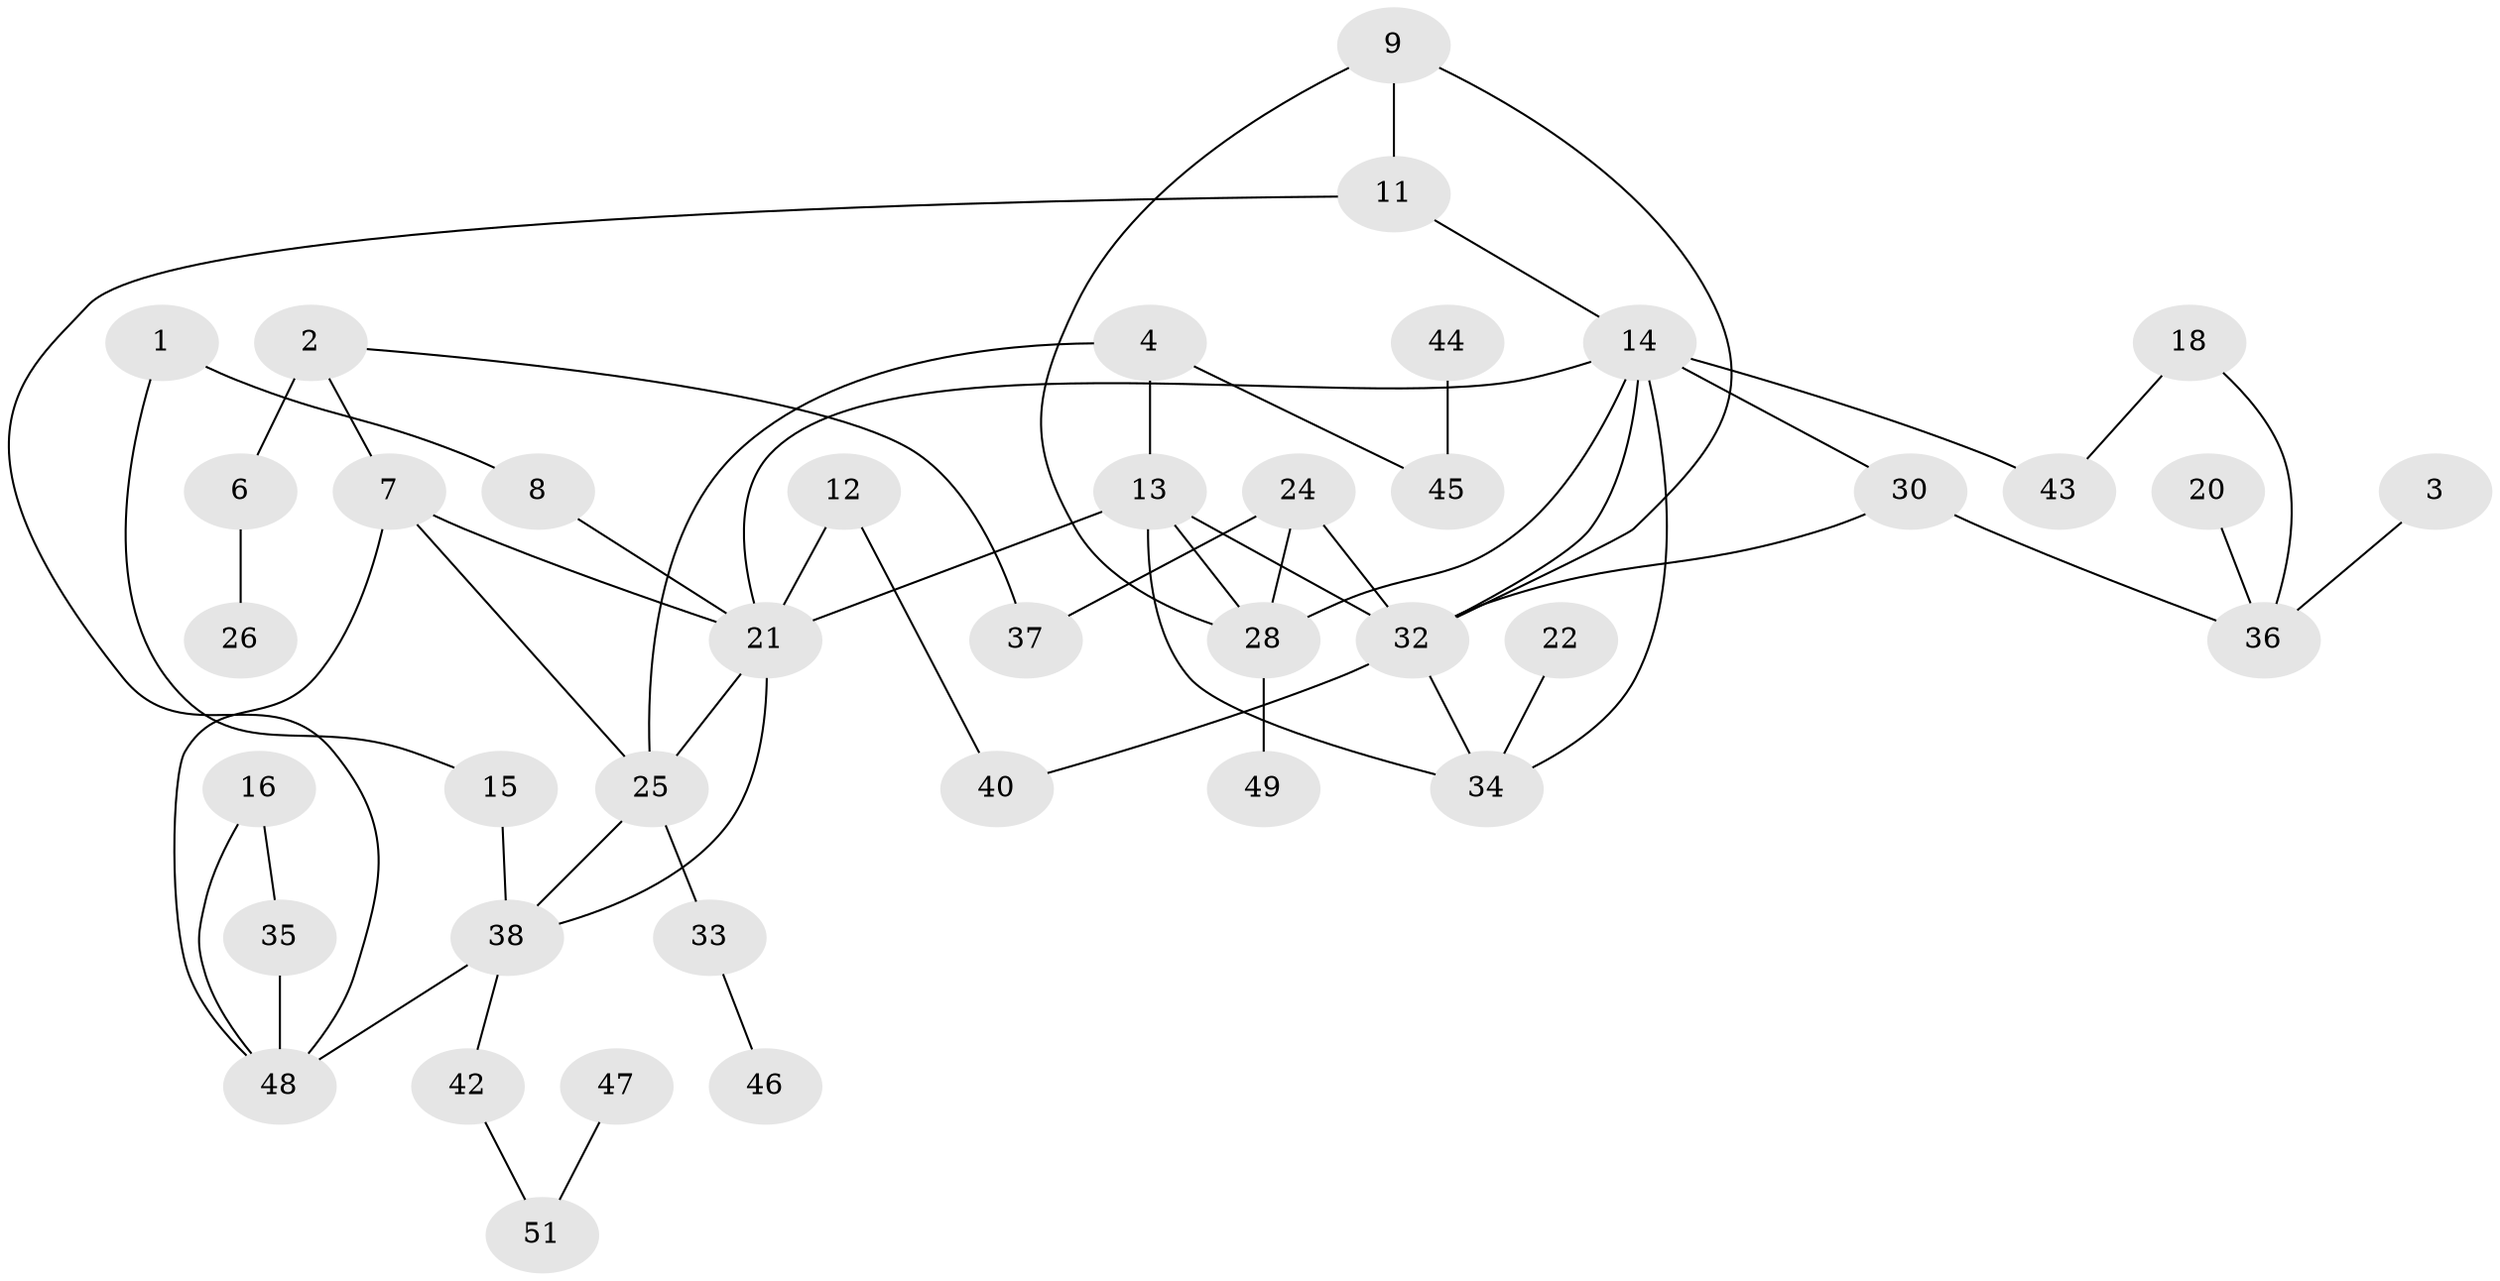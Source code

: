 // original degree distribution, {1: 0.2524271844660194, 2: 0.36893203883495146, 0: 0.08737864077669903, 5: 0.06796116504854369, 6: 0.009708737864077669, 3: 0.10679611650485436, 4: 0.10679611650485436}
// Generated by graph-tools (version 1.1) at 2025/33/03/09/25 02:33:48]
// undirected, 40 vertices, 57 edges
graph export_dot {
graph [start="1"]
  node [color=gray90,style=filled];
  1;
  2;
  3;
  4;
  6;
  7;
  8;
  9;
  11;
  12;
  13;
  14;
  15;
  16;
  18;
  20;
  21;
  22;
  24;
  25;
  26;
  28;
  30;
  32;
  33;
  34;
  35;
  36;
  37;
  38;
  40;
  42;
  43;
  44;
  45;
  46;
  47;
  48;
  49;
  51;
  1 -- 8 [weight=1.0];
  1 -- 15 [weight=1.0];
  2 -- 6 [weight=3.0];
  2 -- 7 [weight=1.0];
  2 -- 37 [weight=1.0];
  3 -- 36 [weight=1.0];
  4 -- 13 [weight=2.0];
  4 -- 25 [weight=3.0];
  4 -- 45 [weight=1.0];
  6 -- 26 [weight=1.0];
  7 -- 21 [weight=1.0];
  7 -- 25 [weight=1.0];
  7 -- 48 [weight=1.0];
  8 -- 21 [weight=1.0];
  9 -- 11 [weight=1.0];
  9 -- 28 [weight=1.0];
  9 -- 32 [weight=1.0];
  11 -- 14 [weight=1.0];
  11 -- 48 [weight=1.0];
  12 -- 21 [weight=1.0];
  12 -- 40 [weight=1.0];
  13 -- 21 [weight=1.0];
  13 -- 28 [weight=1.0];
  13 -- 32 [weight=1.0];
  13 -- 34 [weight=1.0];
  14 -- 21 [weight=1.0];
  14 -- 28 [weight=1.0];
  14 -- 30 [weight=1.0];
  14 -- 32 [weight=1.0];
  14 -- 34 [weight=1.0];
  14 -- 43 [weight=1.0];
  15 -- 38 [weight=1.0];
  16 -- 35 [weight=1.0];
  16 -- 48 [weight=1.0];
  18 -- 36 [weight=1.0];
  18 -- 43 [weight=1.0];
  20 -- 36 [weight=1.0];
  21 -- 25 [weight=1.0];
  21 -- 38 [weight=1.0];
  22 -- 34 [weight=1.0];
  24 -- 28 [weight=1.0];
  24 -- 32 [weight=2.0];
  24 -- 37 [weight=1.0];
  25 -- 33 [weight=1.0];
  25 -- 38 [weight=1.0];
  28 -- 49 [weight=1.0];
  30 -- 32 [weight=1.0];
  30 -- 36 [weight=1.0];
  32 -- 34 [weight=1.0];
  32 -- 40 [weight=1.0];
  33 -- 46 [weight=1.0];
  35 -- 48 [weight=1.0];
  38 -- 42 [weight=1.0];
  38 -- 48 [weight=1.0];
  42 -- 51 [weight=1.0];
  44 -- 45 [weight=1.0];
  47 -- 51 [weight=1.0];
}
